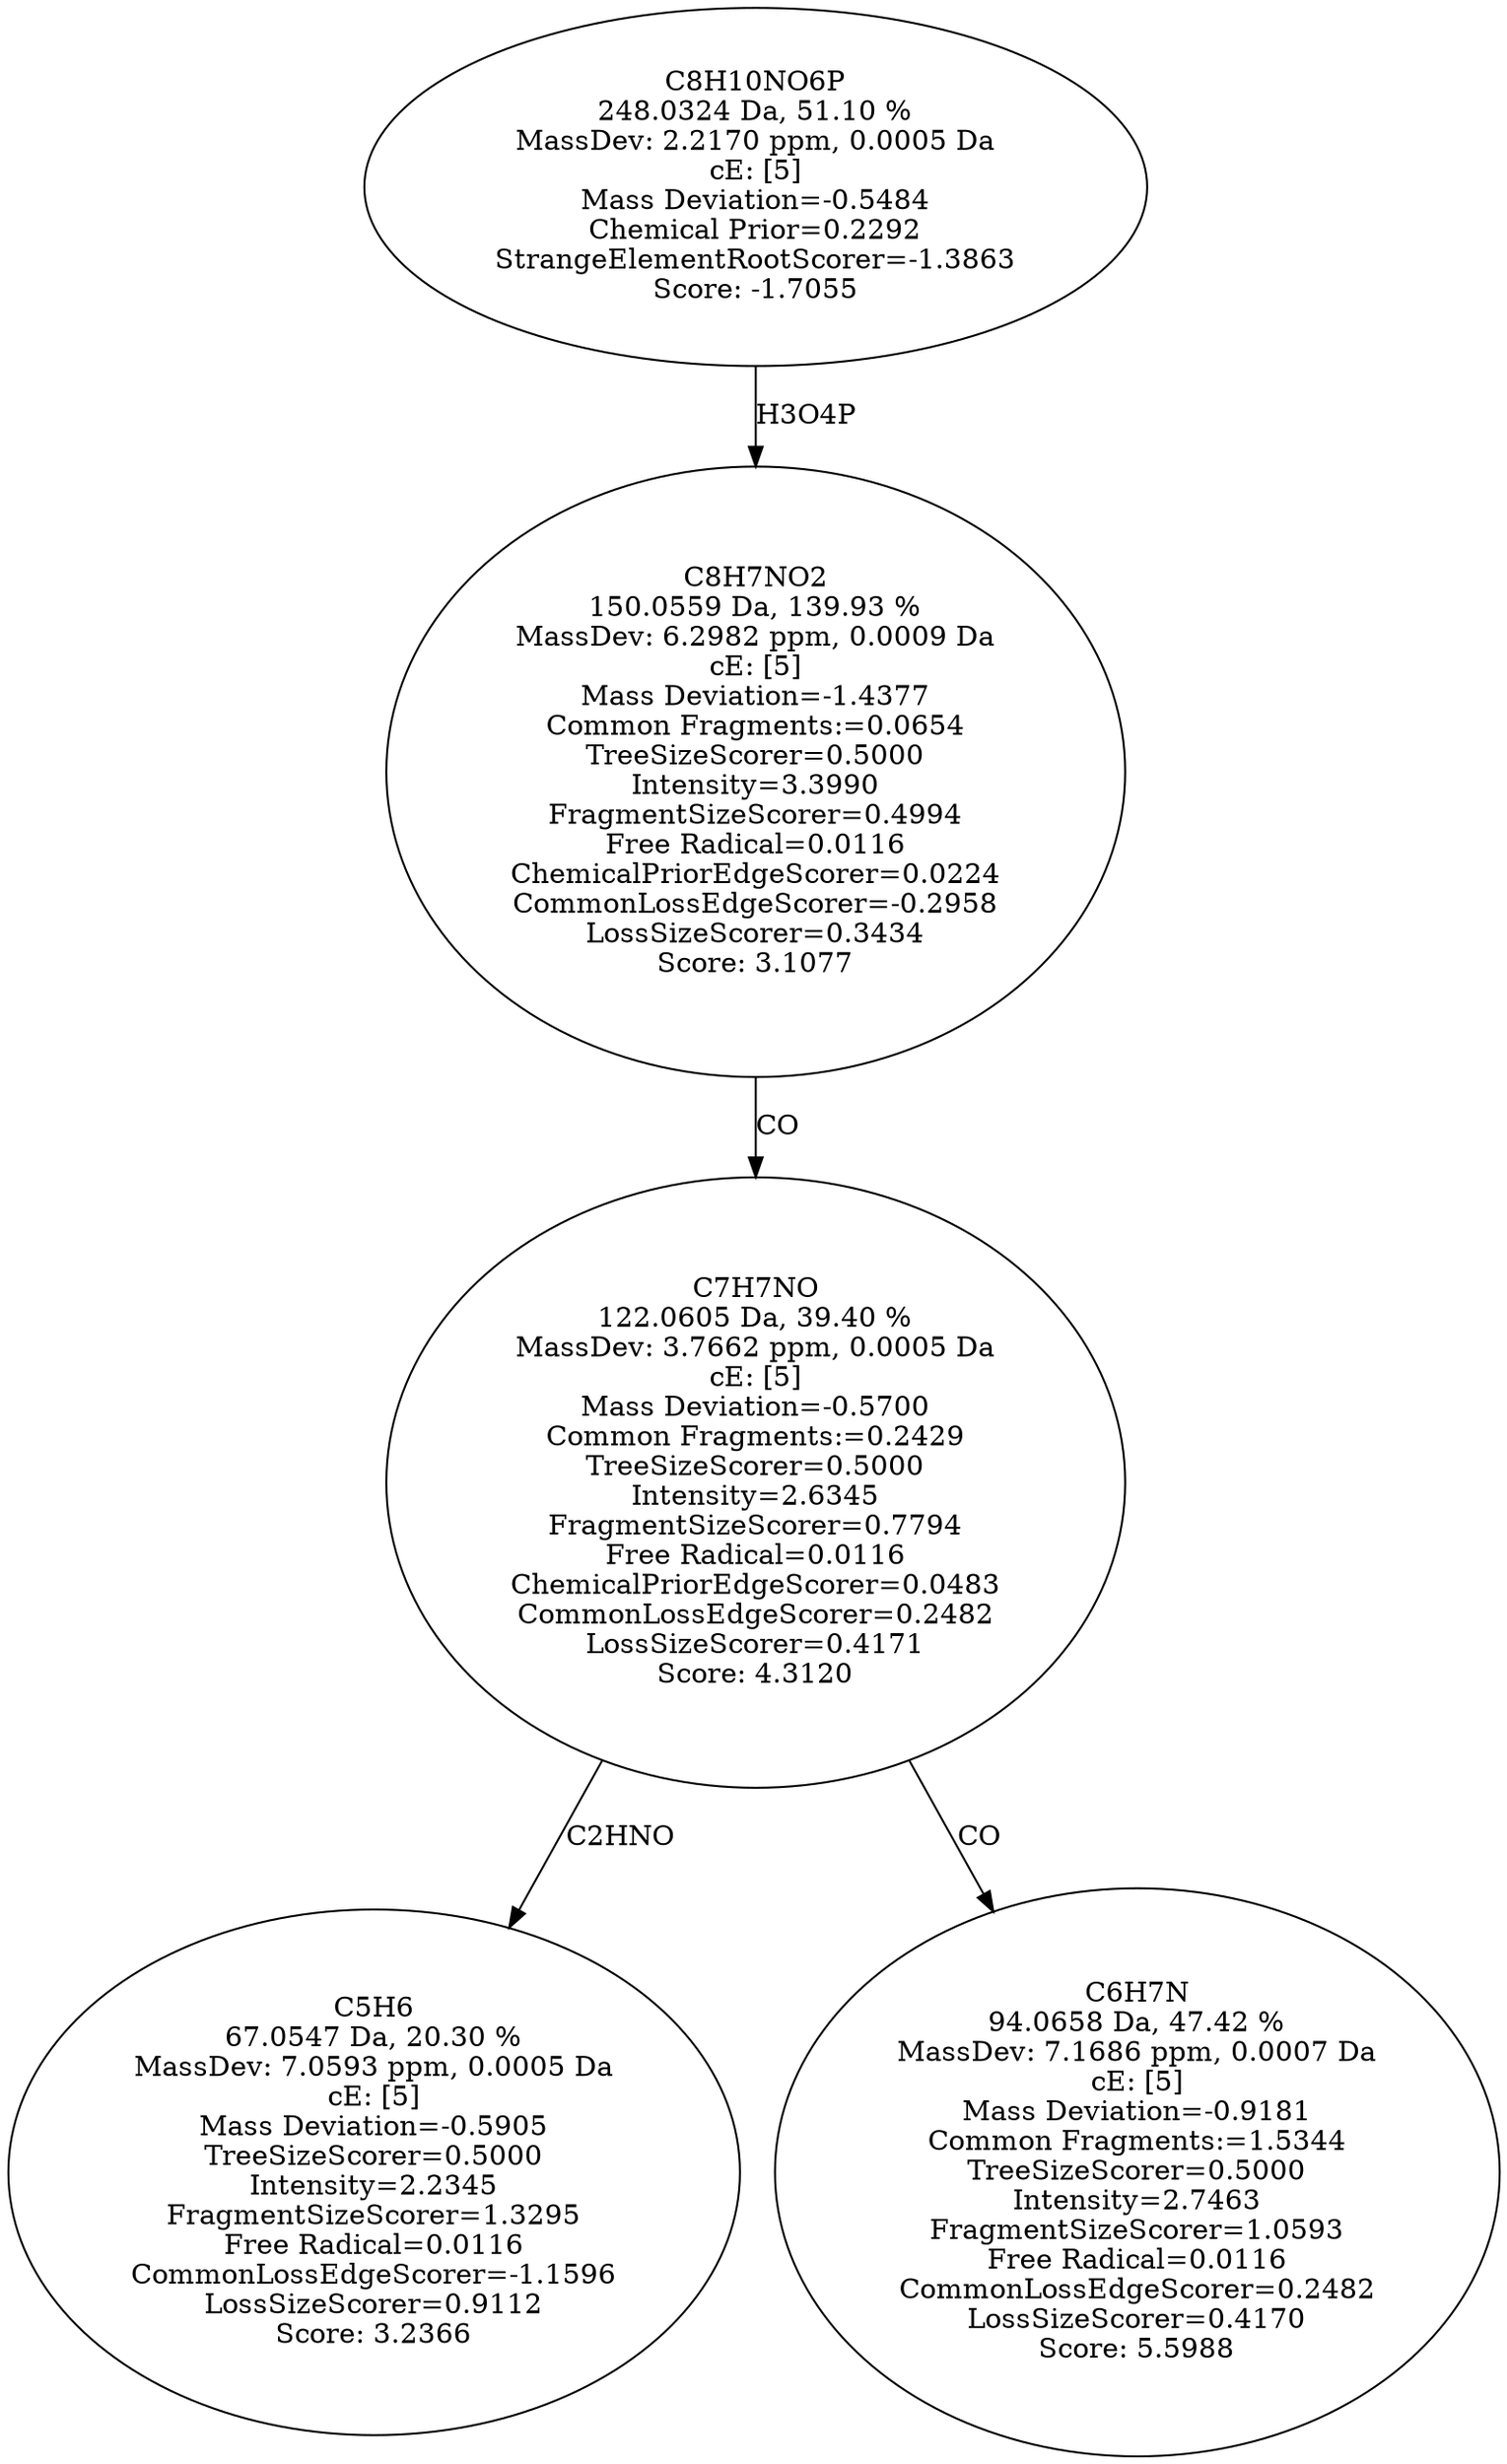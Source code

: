 strict digraph {
v1 [label="C5H6\n67.0547 Da, 20.30 %\nMassDev: 7.0593 ppm, 0.0005 Da\ncE: [5]\nMass Deviation=-0.5905\nTreeSizeScorer=0.5000\nIntensity=2.2345\nFragmentSizeScorer=1.3295\nFree Radical=0.0116\nCommonLossEdgeScorer=-1.1596\nLossSizeScorer=0.9112\nScore: 3.2366"];
v2 [label="C6H7N\n94.0658 Da, 47.42 %\nMassDev: 7.1686 ppm, 0.0007 Da\ncE: [5]\nMass Deviation=-0.9181\nCommon Fragments:=1.5344\nTreeSizeScorer=0.5000\nIntensity=2.7463\nFragmentSizeScorer=1.0593\nFree Radical=0.0116\nCommonLossEdgeScorer=0.2482\nLossSizeScorer=0.4170\nScore: 5.5988"];
v3 [label="C7H7NO\n122.0605 Da, 39.40 %\nMassDev: 3.7662 ppm, 0.0005 Da\ncE: [5]\nMass Deviation=-0.5700\nCommon Fragments:=0.2429\nTreeSizeScorer=0.5000\nIntensity=2.6345\nFragmentSizeScorer=0.7794\nFree Radical=0.0116\nChemicalPriorEdgeScorer=0.0483\nCommonLossEdgeScorer=0.2482\nLossSizeScorer=0.4171\nScore: 4.3120"];
v4 [label="C8H7NO2\n150.0559 Da, 139.93 %\nMassDev: 6.2982 ppm, 0.0009 Da\ncE: [5]\nMass Deviation=-1.4377\nCommon Fragments:=0.0654\nTreeSizeScorer=0.5000\nIntensity=3.3990\nFragmentSizeScorer=0.4994\nFree Radical=0.0116\nChemicalPriorEdgeScorer=0.0224\nCommonLossEdgeScorer=-0.2958\nLossSizeScorer=0.3434\nScore: 3.1077"];
v5 [label="C8H10NO6P\n248.0324 Da, 51.10 %\nMassDev: 2.2170 ppm, 0.0005 Da\ncE: [5]\nMass Deviation=-0.5484\nChemical Prior=0.2292\nStrangeElementRootScorer=-1.3863\nScore: -1.7055"];
v3 -> v1 [label="C2HNO"];
v3 -> v2 [label="CO"];
v4 -> v3 [label="CO"];
v5 -> v4 [label="H3O4P"];
}